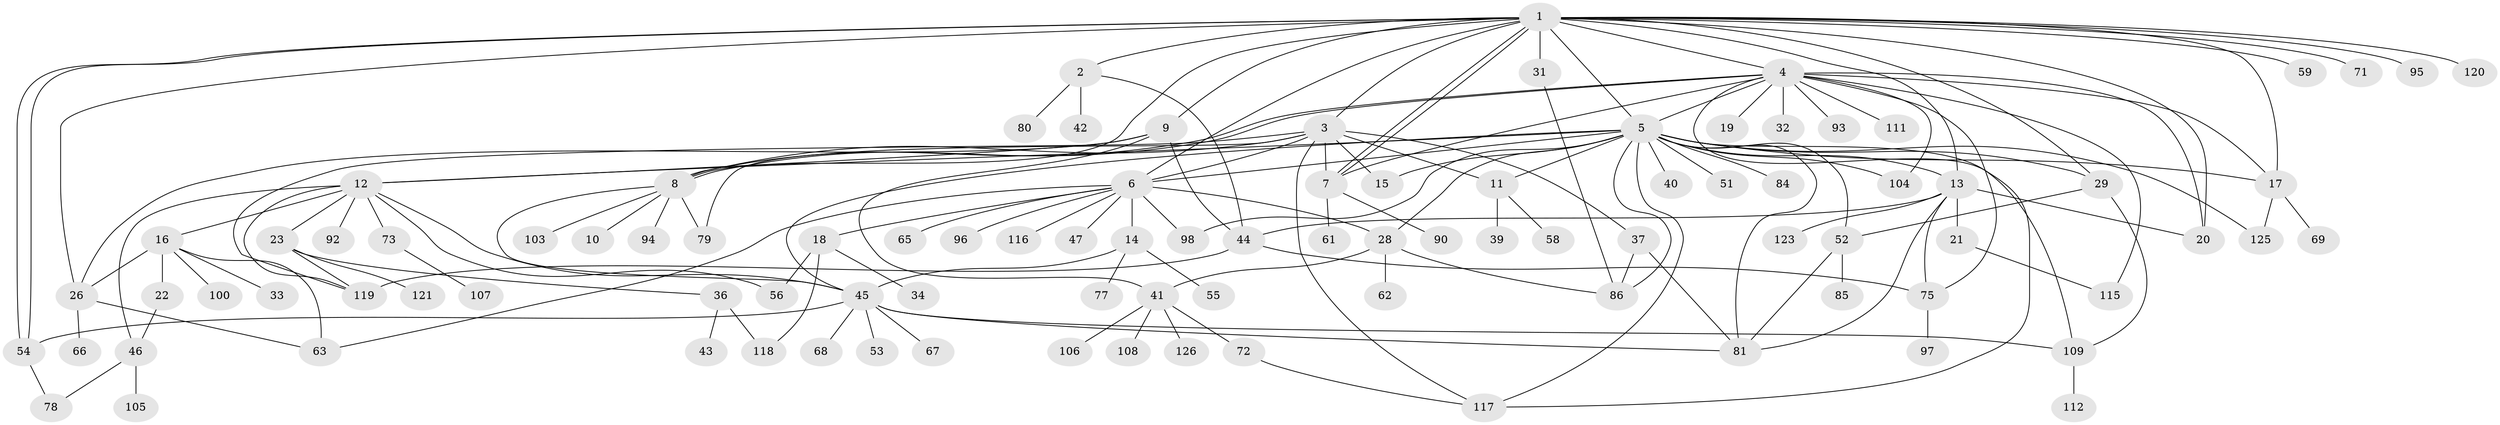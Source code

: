 // original degree distribution, {21: 0.007751937984496124, 5: 0.05426356589147287, 9: 0.031007751937984496, 15: 0.007751937984496124, 20: 0.007751937984496124, 11: 0.015503875968992248, 6: 0.03875968992248062, 4: 0.10077519379844961, 1: 0.4418604651162791, 2: 0.20155038759689922, 3: 0.09302325581395349}
// Generated by graph-tools (version 1.1) at 2025/11/02/27/25 16:11:10]
// undirected, 97 vertices, 154 edges
graph export_dot {
graph [start="1"]
  node [color=gray90,style=filled];
  1 [super="+24"];
  2 [super="+87"];
  3 [super="+127"];
  4 [super="+91"];
  5 [super="+57"];
  6 [super="+27"];
  7 [super="+48"];
  8 [super="+30"];
  9 [super="+49"];
  10;
  11 [super="+114"];
  12 [super="+102"];
  13;
  14;
  15;
  16;
  17 [super="+101"];
  18 [super="+25"];
  19;
  20;
  21 [super="+74"];
  22 [super="+83"];
  23 [super="+124"];
  26 [super="+113"];
  28 [super="+35"];
  29 [super="+64"];
  31;
  32;
  33;
  34;
  36 [super="+38"];
  37;
  39 [super="+50"];
  40 [super="+128"];
  41 [super="+60"];
  42;
  43;
  44 [super="+122"];
  45 [super="+88"];
  46 [super="+70"];
  47;
  51;
  52;
  53;
  54 [super="+76"];
  55;
  56;
  58;
  59;
  61;
  62;
  63;
  65;
  66;
  67;
  68;
  69;
  71;
  72;
  73;
  75 [super="+89"];
  77 [super="+99"];
  78;
  79;
  80;
  81 [super="+82"];
  84;
  85;
  86;
  90;
  92 [super="+129"];
  93;
  94;
  95;
  96;
  97;
  98 [super="+110"];
  100;
  103;
  104;
  105;
  106;
  107;
  108;
  109;
  111;
  112;
  115;
  116;
  117;
  118;
  119;
  120;
  121;
  123;
  125;
  126;
  1 -- 2;
  1 -- 3;
  1 -- 4;
  1 -- 6;
  1 -- 7;
  1 -- 7;
  1 -- 8;
  1 -- 9;
  1 -- 13;
  1 -- 17;
  1 -- 20;
  1 -- 26;
  1 -- 29;
  1 -- 31;
  1 -- 54;
  1 -- 54;
  1 -- 59;
  1 -- 71;
  1 -- 95;
  1 -- 120;
  1 -- 5;
  2 -- 42;
  2 -- 80;
  2 -- 44;
  3 -- 6 [weight=2];
  3 -- 8;
  3 -- 15;
  3 -- 37;
  3 -- 79;
  3 -- 119;
  3 -- 11;
  3 -- 117;
  3 -- 7;
  4 -- 5;
  4 -- 7;
  4 -- 8;
  4 -- 8;
  4 -- 17;
  4 -- 19;
  4 -- 20;
  4 -- 32;
  4 -- 93;
  4 -- 104;
  4 -- 111;
  4 -- 117;
  4 -- 115;
  4 -- 75;
  5 -- 11;
  5 -- 12;
  5 -- 15;
  5 -- 17;
  5 -- 28;
  5 -- 40;
  5 -- 45;
  5 -- 51;
  5 -- 52;
  5 -- 81;
  5 -- 84;
  5 -- 86;
  5 -- 104;
  5 -- 109;
  5 -- 117;
  5 -- 125;
  5 -- 6;
  5 -- 13;
  5 -- 29;
  5 -- 98;
  6 -- 14;
  6 -- 18;
  6 -- 63;
  6 -- 65;
  6 -- 96;
  6 -- 98;
  6 -- 116;
  6 -- 28;
  6 -- 47;
  7 -- 61;
  7 -- 90;
  8 -- 10;
  8 -- 45;
  8 -- 79;
  8 -- 94;
  8 -- 103;
  9 -- 26;
  9 -- 41;
  9 -- 12;
  9 -- 44;
  11 -- 39;
  11 -- 58;
  12 -- 16;
  12 -- 23;
  12 -- 46;
  12 -- 56;
  12 -- 73;
  12 -- 92;
  12 -- 119;
  12 -- 45;
  13 -- 20;
  13 -- 21;
  13 -- 44;
  13 -- 123;
  13 -- 81;
  13 -- 75;
  14 -- 45;
  14 -- 55;
  14 -- 77;
  16 -- 22;
  16 -- 26;
  16 -- 33;
  16 -- 63;
  16 -- 100;
  17 -- 69;
  17 -- 125;
  18 -- 34;
  18 -- 56;
  18 -- 118;
  21 -- 115;
  22 -- 46;
  23 -- 36;
  23 -- 121;
  23 -- 119;
  26 -- 63;
  26 -- 66;
  28 -- 62;
  28 -- 86;
  28 -- 41;
  29 -- 109;
  29 -- 52;
  31 -- 86;
  36 -- 43;
  36 -- 118;
  37 -- 86;
  37 -- 81;
  41 -- 72;
  41 -- 106;
  41 -- 108;
  41 -- 126;
  44 -- 75;
  44 -- 119;
  45 -- 53;
  45 -- 54;
  45 -- 67;
  45 -- 68;
  45 -- 109;
  45 -- 81;
  46 -- 78;
  46 -- 105;
  52 -- 81;
  52 -- 85;
  54 -- 78;
  72 -- 117;
  73 -- 107;
  75 -- 97;
  109 -- 112;
}
